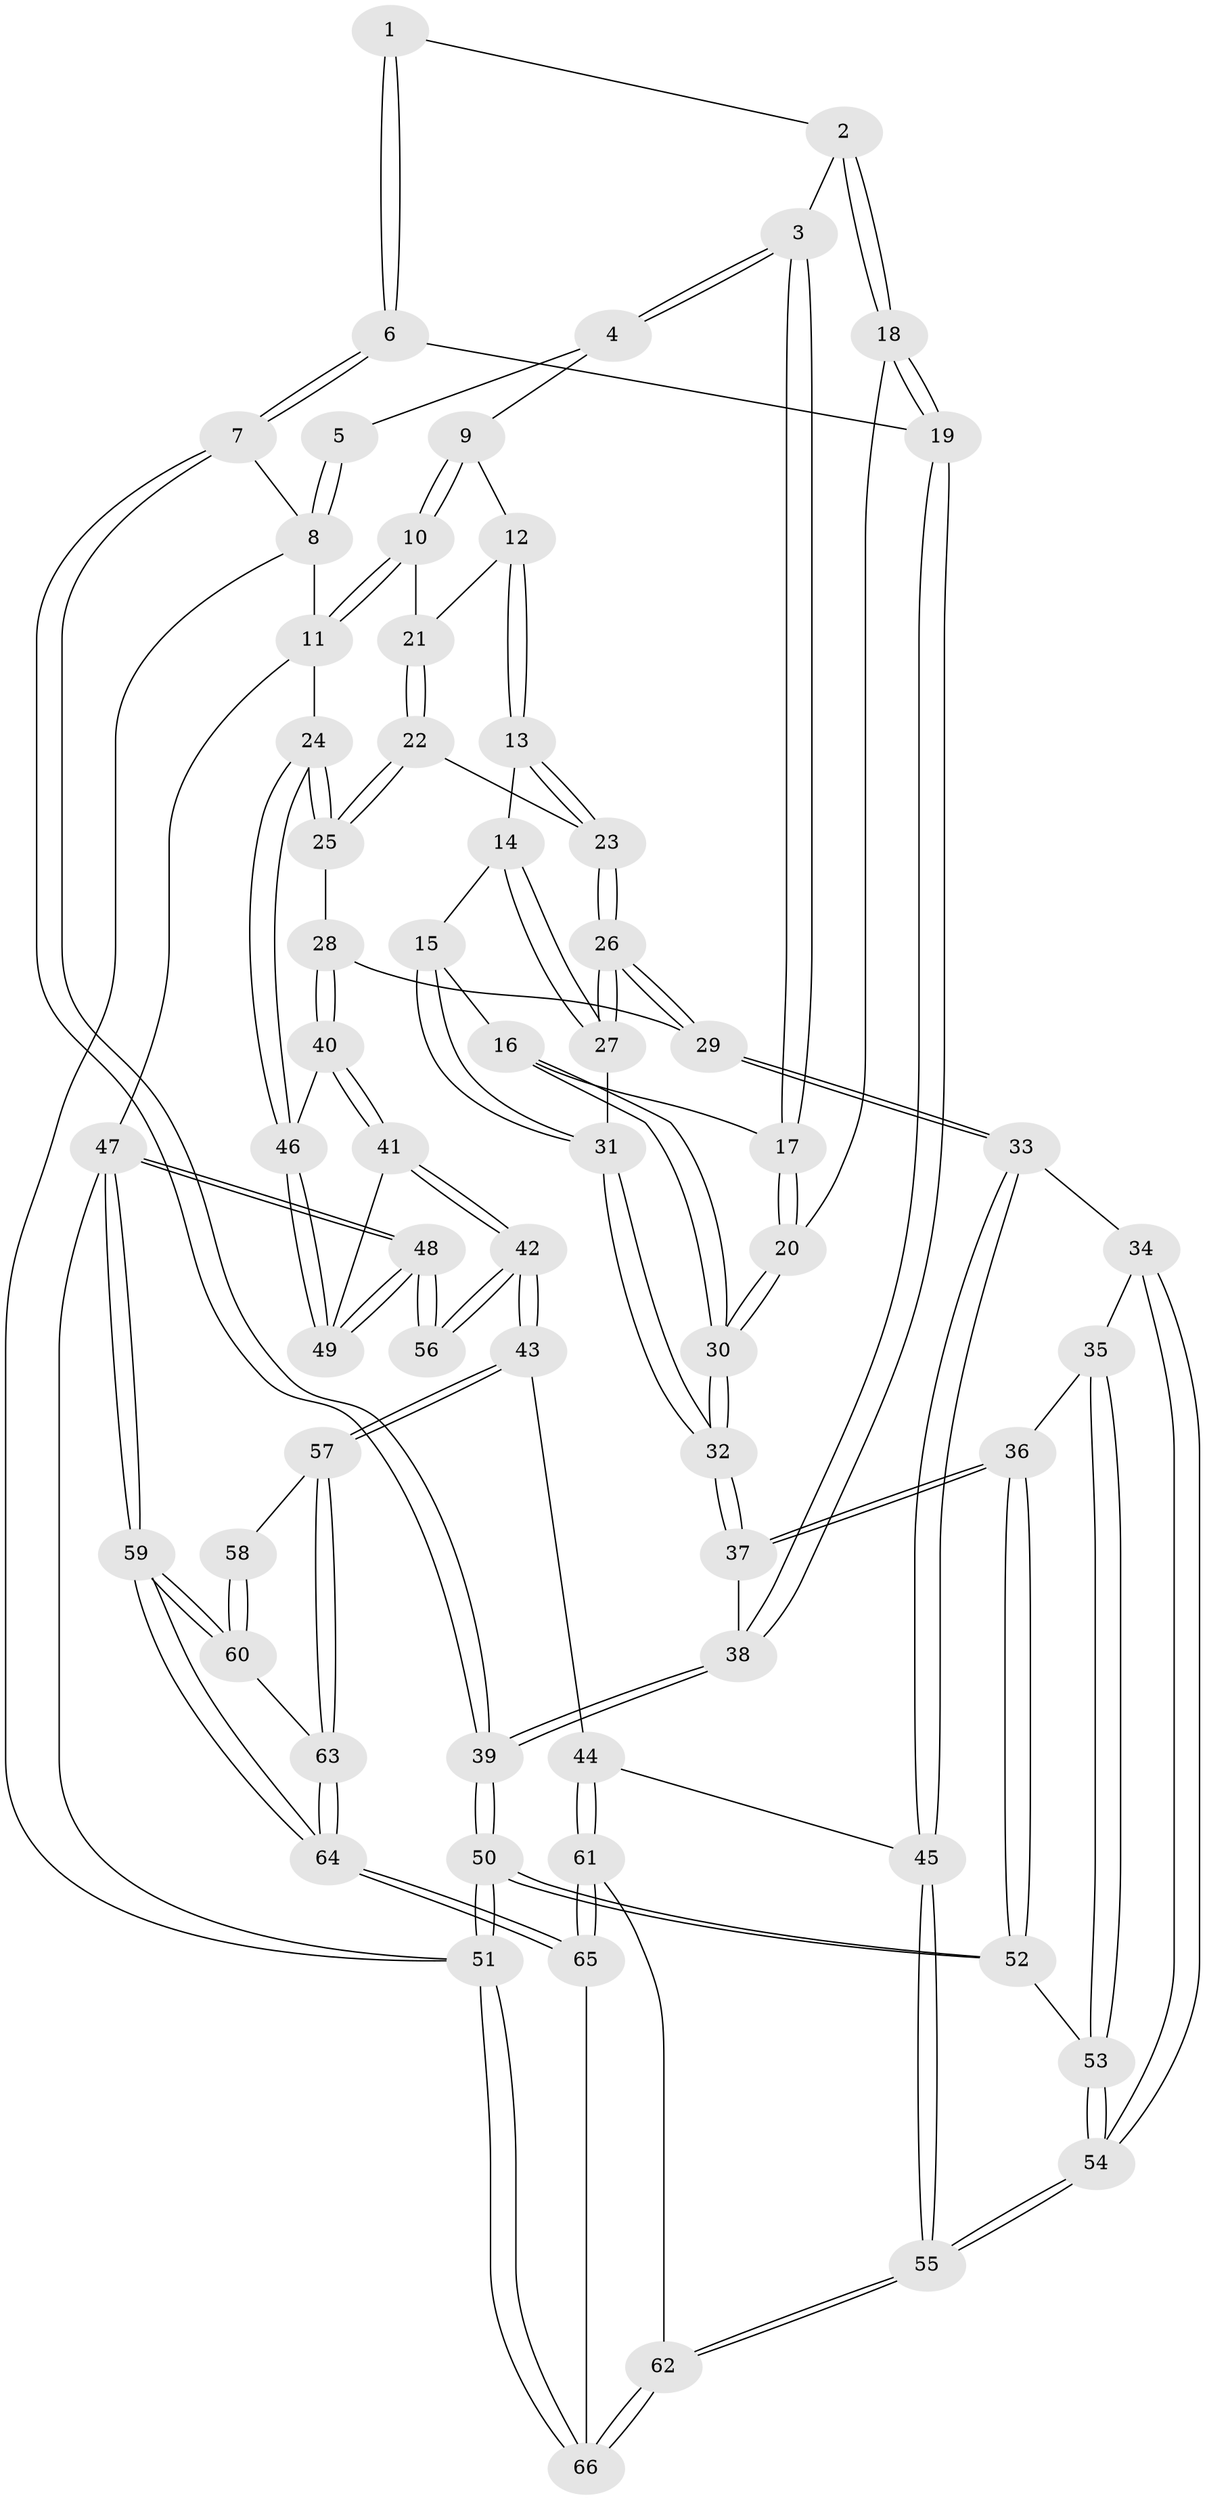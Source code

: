 // coarse degree distribution, {3: 0.043478260869565216, 5: 0.41304347826086957, 4: 0.3695652173913043, 8: 0.021739130434782608, 6: 0.10869565217391304, 7: 0.021739130434782608, 2: 0.021739130434782608}
// Generated by graph-tools (version 1.1) at 2025/21/03/04/25 18:21:20]
// undirected, 66 vertices, 162 edges
graph export_dot {
graph [start="1"]
  node [color=gray90,style=filled];
  1 [pos="+0.2829946337619874+0.025175827708702275"];
  2 [pos="+0.34643478799588195+0.07161687424872415"];
  3 [pos="+0.421014127824529+0.0420450549007494"];
  4 [pos="+0.5381631338015349+0"];
  5 [pos="+0.22058405816619603+0"];
  6 [pos="+0.15359872394036356+0.12801649046306635"];
  7 [pos="+0+0"];
  8 [pos="+0+0"];
  9 [pos="+0.5483136195070174+0"];
  10 [pos="+1+0"];
  11 [pos="+1+0"];
  12 [pos="+0.6028960448401808+0.03582232536116249"];
  13 [pos="+0.5812209199671869+0.1433807880692226"];
  14 [pos="+0.4957048147214599+0.1638058747268272"];
  15 [pos="+0.4834081162396955+0.16498419831478248"];
  16 [pos="+0.48292196577218033+0.1648849100705208"];
  17 [pos="+0.45870539469074006+0.15283807931021065"];
  18 [pos="+0.27771677939951345+0.20954542279882687"];
  19 [pos="+0.18998472535986907+0.20367705736452624"];
  20 [pos="+0.31642821380051867+0.2328486190415044"];
  21 [pos="+0.7656220745896509+0.1189272416750548"];
  22 [pos="+0.762684346578767+0.14331390334248928"];
  23 [pos="+0.5905258742417978+0.1556535153486117"];
  24 [pos="+1+0.15561430918588337"];
  25 [pos="+0.784282071087964+0.27440594413418185"];
  26 [pos="+0.6284664096533904+0.2618217532806819"];
  27 [pos="+0.5517738522714482+0.2750444186388528"];
  28 [pos="+0.7525818157757262+0.31708162194515127"];
  29 [pos="+0.700720275651711+0.3188772476045738"];
  30 [pos="+0.40342102192732443+0.37293257453282147"];
  31 [pos="+0.5073274334072384+0.29223202809944954"];
  32 [pos="+0.4092319625132944+0.38593047695204646"];
  33 [pos="+0.4837110262481848+0.5248189459882107"];
  34 [pos="+0.46300506724169144+0.5180719905264194"];
  35 [pos="+0.4423819523553977+0.5029311119659344"];
  36 [pos="+0.4325097842904153+0.49302311725570225"];
  37 [pos="+0.4121917935767079+0.4589846162971521"];
  38 [pos="+0.05938537268646028+0.40015363348561045"];
  39 [pos="+0+0.4780626767730283"];
  40 [pos="+0.8247715151275119+0.4611733291330527"];
  41 [pos="+0.8363356027932349+0.524911210844954"];
  42 [pos="+0.7703910588721923+0.6304098870495016"];
  43 [pos="+0.7214192798966074+0.6701851507577671"];
  44 [pos="+0.6773996787020842+0.6737240374263391"];
  45 [pos="+0.5763130747477845+0.6160699243743818"];
  46 [pos="+1+0.16551287519862817"];
  47 [pos="+1+1"];
  48 [pos="+1+0.7177391088240227"];
  49 [pos="+1+0.5222918155974101"];
  50 [pos="+0+0.6400433763373081"];
  51 [pos="+0+1"];
  52 [pos="+0.005737473239965144+0.6679157623228932"];
  53 [pos="+0.16736560294471664+0.7451672529153991"];
  54 [pos="+0.28990686656458137+0.8371471494258501"];
  55 [pos="+0.3359671434107878+0.9146096724607132"];
  56 [pos="+1+0.7359033851286917"];
  57 [pos="+0.7902504875316623+0.7734581490757761"];
  58 [pos="+0.947533163689883+0.7991033709816371"];
  59 [pos="+1+1"];
  60 [pos="+0.9289652732765827+0.8906431118429978"];
  61 [pos="+0.6647055960505373+0.7035711318716539"];
  62 [pos="+0.3667789966739669+1"];
  63 [pos="+0.7998211918984887+0.8145172121266369"];
  64 [pos="+0.7716284606023918+1"];
  65 [pos="+0.6371960404675082+1"];
  66 [pos="+0.372006377094336+1"];
  1 -- 2;
  1 -- 6;
  1 -- 6;
  2 -- 3;
  2 -- 18;
  2 -- 18;
  3 -- 4;
  3 -- 4;
  3 -- 17;
  3 -- 17;
  4 -- 5;
  4 -- 9;
  5 -- 8;
  5 -- 8;
  6 -- 7;
  6 -- 7;
  6 -- 19;
  7 -- 8;
  7 -- 39;
  7 -- 39;
  8 -- 11;
  8 -- 51;
  9 -- 10;
  9 -- 10;
  9 -- 12;
  10 -- 11;
  10 -- 11;
  10 -- 21;
  11 -- 24;
  11 -- 47;
  12 -- 13;
  12 -- 13;
  12 -- 21;
  13 -- 14;
  13 -- 23;
  13 -- 23;
  14 -- 15;
  14 -- 27;
  14 -- 27;
  15 -- 16;
  15 -- 31;
  15 -- 31;
  16 -- 17;
  16 -- 30;
  16 -- 30;
  17 -- 20;
  17 -- 20;
  18 -- 19;
  18 -- 19;
  18 -- 20;
  19 -- 38;
  19 -- 38;
  20 -- 30;
  20 -- 30;
  21 -- 22;
  21 -- 22;
  22 -- 23;
  22 -- 25;
  22 -- 25;
  23 -- 26;
  23 -- 26;
  24 -- 25;
  24 -- 25;
  24 -- 46;
  24 -- 46;
  25 -- 28;
  26 -- 27;
  26 -- 27;
  26 -- 29;
  26 -- 29;
  27 -- 31;
  28 -- 29;
  28 -- 40;
  28 -- 40;
  29 -- 33;
  29 -- 33;
  30 -- 32;
  30 -- 32;
  31 -- 32;
  31 -- 32;
  32 -- 37;
  32 -- 37;
  33 -- 34;
  33 -- 45;
  33 -- 45;
  34 -- 35;
  34 -- 54;
  34 -- 54;
  35 -- 36;
  35 -- 53;
  35 -- 53;
  36 -- 37;
  36 -- 37;
  36 -- 52;
  36 -- 52;
  37 -- 38;
  38 -- 39;
  38 -- 39;
  39 -- 50;
  39 -- 50;
  40 -- 41;
  40 -- 41;
  40 -- 46;
  41 -- 42;
  41 -- 42;
  41 -- 49;
  42 -- 43;
  42 -- 43;
  42 -- 56;
  42 -- 56;
  43 -- 44;
  43 -- 57;
  43 -- 57;
  44 -- 45;
  44 -- 61;
  44 -- 61;
  45 -- 55;
  45 -- 55;
  46 -- 49;
  46 -- 49;
  47 -- 48;
  47 -- 48;
  47 -- 59;
  47 -- 59;
  47 -- 51;
  48 -- 49;
  48 -- 49;
  48 -- 56;
  48 -- 56;
  50 -- 51;
  50 -- 51;
  50 -- 52;
  50 -- 52;
  51 -- 66;
  51 -- 66;
  52 -- 53;
  53 -- 54;
  53 -- 54;
  54 -- 55;
  54 -- 55;
  55 -- 62;
  55 -- 62;
  57 -- 58;
  57 -- 63;
  57 -- 63;
  58 -- 60;
  58 -- 60;
  59 -- 60;
  59 -- 60;
  59 -- 64;
  59 -- 64;
  60 -- 63;
  61 -- 62;
  61 -- 65;
  61 -- 65;
  62 -- 66;
  62 -- 66;
  63 -- 64;
  63 -- 64;
  64 -- 65;
  64 -- 65;
  65 -- 66;
}
